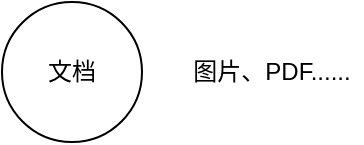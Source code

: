 <mxfile version="24.2.3" type="github">
  <diagram name="Page-1" id="nOhjvLSkiI6Gft-o41ZN">
    <mxGraphModel dx="1434" dy="756" grid="1" gridSize="10" guides="1" tooltips="1" connect="1" arrows="1" fold="1" page="1" pageScale="1" pageWidth="850" pageHeight="1100" math="0" shadow="0">
      <root>
        <mxCell id="0" />
        <mxCell id="1" parent="0" />
        <mxCell id="dDIRc1-SOkfvqXcVqXz5-1" value="文档" style="ellipse;whiteSpace=wrap;html=1;aspect=fixed;" vertex="1" parent="1">
          <mxGeometry x="30" y="90" width="70" height="70" as="geometry" />
        </mxCell>
        <mxCell id="dDIRc1-SOkfvqXcVqXz5-2" value="图片、PDF......" style="text;html=1;align=center;verticalAlign=middle;whiteSpace=wrap;rounded=0;" vertex="1" parent="1">
          <mxGeometry x="120" y="110" width="90" height="30" as="geometry" />
        </mxCell>
      </root>
    </mxGraphModel>
  </diagram>
</mxfile>

